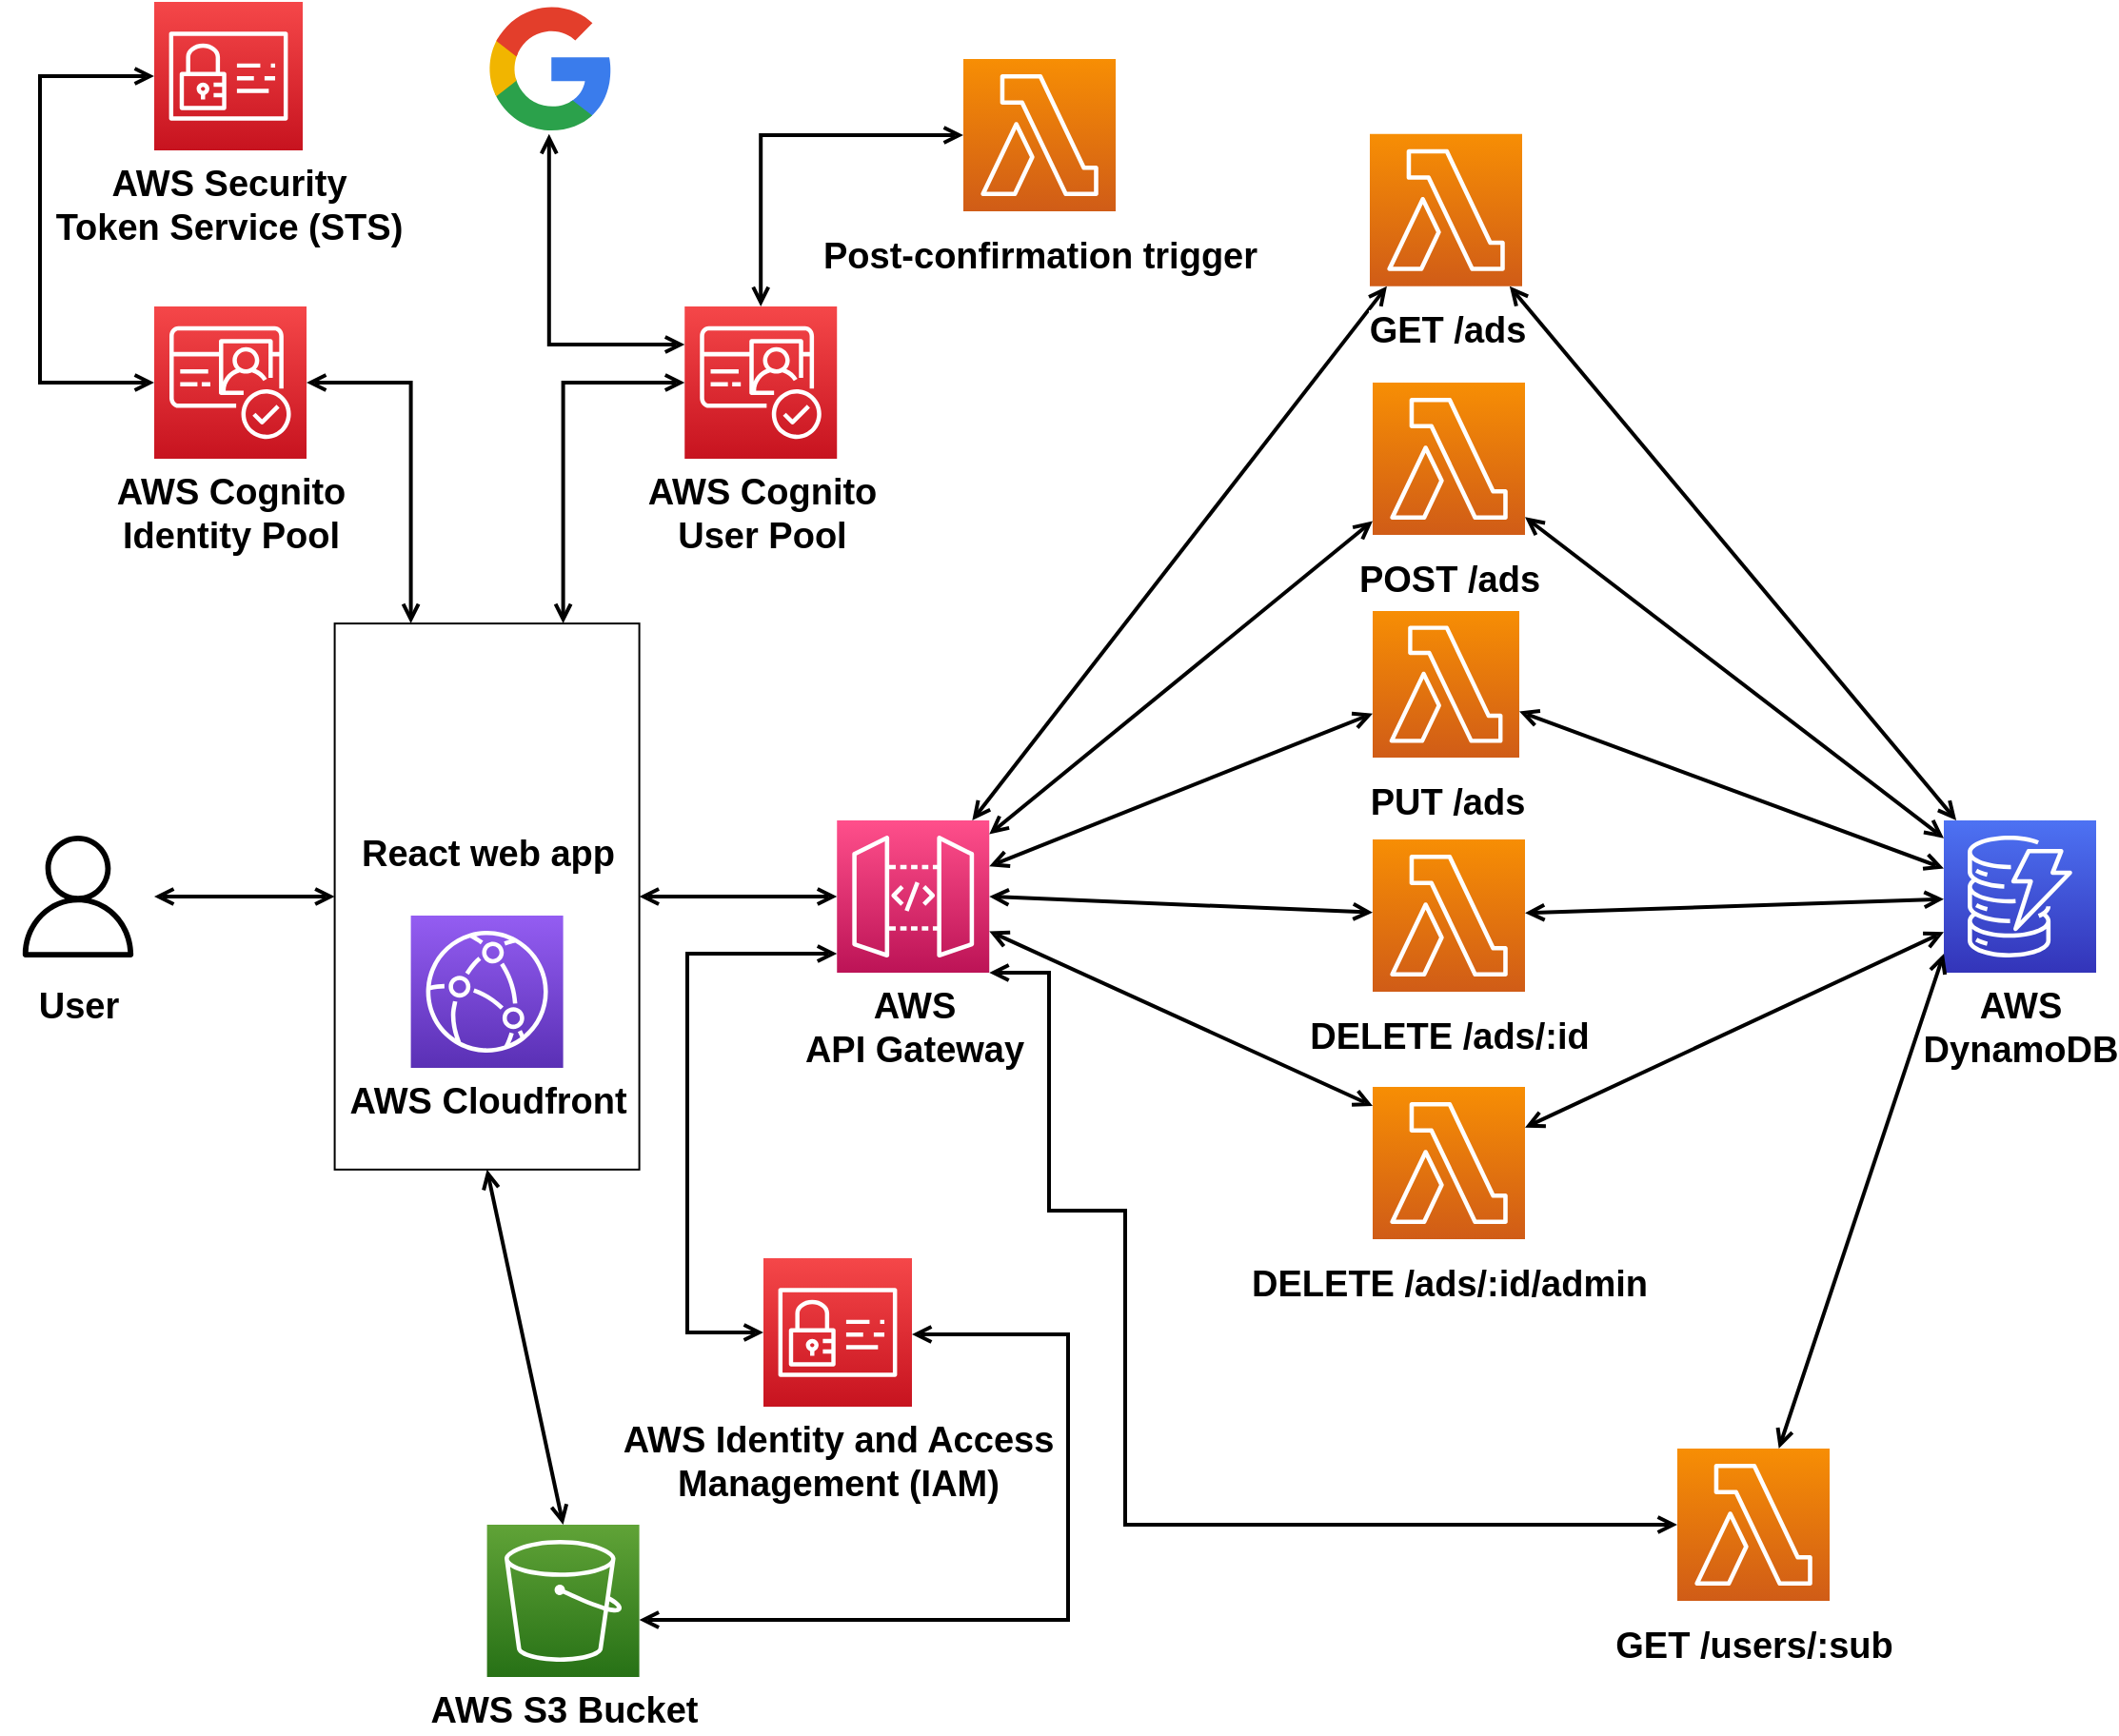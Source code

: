 <mxfile version="20.3.0" type="device" pages="4"><diagram id="Ht1M8jgEwFfnCIfOTk4-" name="architecture"><mxGraphModel dx="1778" dy="921" grid="1" gridSize="10" guides="1" tooltips="1" connect="1" arrows="1" fold="1" page="1" pageScale="1" pageWidth="1169" pageHeight="827" math="0" shadow="0"><root><mxCell id="0"/><mxCell id="1" parent="0"/><mxCell id="RZ7DTctl27TFDQB9UQGK-19" value="" style="rounded=0;whiteSpace=wrap;html=1;fontStyle=1;fontFamily=Helvetica;fontSize=19;fontColor=#000000;" parent="1" vertex="1"><mxGeometry x="214.8" y="366.56" width="160" height="286.87" as="geometry"/></mxCell><mxCell id="UEzPUAAOIrF-is8g5C7q-96" style="edgeStyle=orthogonalEdgeStyle;rounded=0;orthogonalLoop=1;jettySize=auto;html=1;endArrow=open;endFill=0;strokeWidth=2;startArrow=open;startFill=0;" parent="1" edge="1"><mxGeometry relative="1" as="geometry"><Array as="points"><mxPoint x="858" y="1000"/><mxPoint x="748" y="1000"/></Array><mxPoint x="748" y="1030" as="targetPoint"/></mxGeometry></mxCell><mxCell id="UEzPUAAOIrF-is8g5C7q-97" style="edgeStyle=orthogonalEdgeStyle;rounded=0;orthogonalLoop=1;jettySize=auto;html=1;endArrow=open;endFill=0;strokeWidth=2;startArrow=open;startFill=0;" parent="1" edge="1"><mxGeometry relative="1" as="geometry"><Array as="points"><mxPoint x="904" y="1000"/><mxPoint x="1079" y="1000"/></Array><mxPoint x="969.091" y="1030" as="targetPoint"/></mxGeometry></mxCell><mxCell id="RZ7DTctl27TFDQB9UQGK-3" value="AWS S3 Bucket" style="sketch=0;points=[[0,0,0],[0.25,0,0],[0.5,0,0],[0.75,0,0],[1,0,0],[0,1,0],[0.25,1,0],[0.5,1,0],[0.75,1,0],[1,1,0],[0,0.25,0],[0,0.5,0],[0,0.75,0],[1,0.25,0],[1,0.5,0],[1,0.75,0]];outlineConnect=0;fontColor=#000000;gradientColor=#60A337;gradientDirection=north;fillColor=#277116;strokeColor=#ffffff;dashed=0;verticalLabelPosition=bottom;verticalAlign=top;align=center;html=1;fontSize=19;fontStyle=1;aspect=fixed;shape=mxgraph.aws4.resourceIcon;resIcon=mxgraph.aws4.s3;fontFamily=Helvetica;" parent="1" vertex="1"><mxGeometry x="294.8" y="840" width="80" height="80" as="geometry"/></mxCell><mxCell id="RZ7DTctl27TFDQB9UQGK-4" value="React web app" style="shape=image;html=1;verticalAlign=top;verticalLabelPosition=bottom;labelBackgroundColor=#ffffff;imageAspect=0;aspect=fixed;image=https://cdn2.iconfinder.com/data/icons/boxicons-logos/24/bxl-react-128.png;fontSize=19;fontStyle=1;fontFamily=Helvetica;fontColor=#000000;" parent="1" vertex="1"><mxGeometry x="259.3" y="399" width="71" height="71" as="geometry"/></mxCell><mxCell id="RZ7DTctl27TFDQB9UQGK-6" value="AWS&amp;nbsp;Cloudfront" style="sketch=0;points=[[0,0,0],[0.25,0,0],[0.5,0,0],[0.75,0,0],[1,0,0],[0,1,0],[0.25,1,0],[0.5,1,0],[0.75,1,0],[1,1,0],[0,0.25,0],[0,0.5,0],[0,0.75,0],[1,0.25,0],[1,0.5,0],[1,0.75,0]];outlineConnect=0;fontColor=#000000;gradientColor=#945DF2;gradientDirection=north;fillColor=#5A30B5;strokeColor=#ffffff;dashed=0;verticalLabelPosition=bottom;verticalAlign=top;align=center;html=1;fontSize=19;fontStyle=1;aspect=fixed;shape=mxgraph.aws4.resourceIcon;resIcon=mxgraph.aws4.cloudfront;fontFamily=Helvetica;" parent="1" vertex="1"><mxGeometry x="254.8" y="520" width="80" height="80" as="geometry"/></mxCell><mxCell id="RZ7DTctl27TFDQB9UQGK-8" value="AWS Cognito&lt;br style=&quot;font-size: 19px;&quot;&gt;User Pool" style="sketch=0;points=[[0,0,0],[0.25,0,0],[0.5,0,0],[0.75,0,0],[1,0,0],[0,1,0],[0.25,1,0],[0.5,1,0],[0.75,1,0],[1,1,0],[0,0.25,0],[0,0.5,0],[0,0.75,0],[1,0.25,0],[1,0.5,0],[1,0.75,0]];outlineConnect=0;fontColor=#000000;gradientColor=#F54749;gradientDirection=north;fillColor=#C7131F;strokeColor=#ffffff;dashed=0;verticalLabelPosition=bottom;verticalAlign=top;align=center;html=1;fontSize=19;fontStyle=1;aspect=fixed;shape=mxgraph.aws4.resourceIcon;resIcon=mxgraph.aws4.cognito;fontFamily=Helvetica;" parent="1" vertex="1"><mxGeometry x="398.62" y="200" width="80" height="80" as="geometry"/></mxCell><mxCell id="RZ7DTctl27TFDQB9UQGK-9" value="User" style="sketch=0;outlineConnect=0;dashed=0;verticalLabelPosition=bottom;verticalAlign=top;align=center;html=1;fontSize=19;fontStyle=1;aspect=fixed;shape=mxgraph.aws4.resourceIcon;resIcon=mxgraph.aws4.user;fontFamily=Helvetica;fontColor=#000000;" parent="1" vertex="1"><mxGeometry x="40" y="470" width="80" height="80" as="geometry"/></mxCell><mxCell id="RZ7DTctl27TFDQB9UQGK-11" style="rounded=0;orthogonalLoop=1;jettySize=auto;html=1;endArrow=open;endFill=0;strokeWidth=2;entryX=0;entryY=0.5;entryDx=0;entryDy=0;startArrow=open;startFill=0;fontStyle=1;fontFamily=Helvetica;fontSize=19;fontColor=#000000;" parent="1" source="RZ7DTctl27TFDQB9UQGK-9" target="RZ7DTctl27TFDQB9UQGK-19" edge="1"><mxGeometry relative="1" as="geometry"><mxPoint x="130" y="430" as="sourcePoint"/><mxPoint x="180" y="620" as="targetPoint"/></mxGeometry></mxCell><mxCell id="RZ7DTctl27TFDQB9UQGK-20" style="edgeStyle=orthogonalEdgeStyle;rounded=0;orthogonalLoop=1;jettySize=auto;html=1;endArrow=open;endFill=0;strokeWidth=2;exitX=1;exitY=0.5;exitDx=0;exitDy=0;startArrow=open;startFill=0;fontStyle=1;fontFamily=Helvetica;fontSize=19;fontColor=#000000;" parent="1" source="RZ7DTctl27TFDQB9UQGK-19" target="RZ7DTctl27TFDQB9UQGK-28" edge="1"><mxGeometry relative="1" as="geometry"><Array as="points"/><mxPoint x="140" y="370" as="sourcePoint"/><mxPoint x="520" y="360" as="targetPoint"/></mxGeometry></mxCell><mxCell id="RZ7DTctl27TFDQB9UQGK-26" style="rounded=0;orthogonalLoop=1;jettySize=auto;html=1;endArrow=open;endFill=0;strokeWidth=2;startArrow=open;startFill=0;fontStyle=1;fontFamily=Helvetica;fontSize=19;fontColor=#000000;" parent="1" source="RZ7DTctl27TFDQB9UQGK-28" target="RZ7DTctl27TFDQB9UQGK-27" edge="1"><mxGeometry relative="1" as="geometry"><mxPoint x="600" y="360" as="sourcePoint"/><mxPoint x="720" y="240" as="targetPoint"/></mxGeometry></mxCell><mxCell id="RZ7DTctl27TFDQB9UQGK-28" value="&lt;span style=&quot;font-size: 19px;&quot;&gt;AWS &lt;br style=&quot;font-size: 19px;&quot;&gt;API Gateway&lt;/span&gt;" style="sketch=0;points=[[0,0,0],[0.25,0,0],[0.5,0,0],[0.75,0,0],[1,0,0],[0,1,0],[0.25,1,0],[0.5,1,0],[0.75,1,0],[1,1,0],[0,0.25,0],[0,0.5,0],[0,0.75,0],[1,0.25,0],[1,0.5,0],[1,0.75,0]];outlineConnect=0;fontColor=#000000;gradientColor=#FF4F8B;gradientDirection=north;fillColor=#BC1356;strokeColor=#ffffff;dashed=0;verticalLabelPosition=bottom;verticalAlign=top;align=center;html=1;fontSize=19;fontStyle=1;aspect=fixed;shape=mxgraph.aws4.resourceIcon;resIcon=mxgraph.aws4.api_gateway;fontFamily=Helvetica;" parent="1" vertex="1"><mxGeometry x="478.62" y="470" width="80" height="80" as="geometry"/></mxCell><mxCell id="RZ7DTctl27TFDQB9UQGK-30" value="AWS&lt;br style=&quot;font-size: 19px;&quot;&gt;DynamoDB" style="outlineConnect=0;fontColor=#000000;gradientColor=#4D72F3;gradientDirection=north;fillColor=#3334B9;strokeColor=#ffffff;dashed=0;verticalLabelPosition=bottom;verticalAlign=top;align=center;html=1;fontSize=19;fontStyle=1;aspect=fixed;shape=mxgraph.aws4.resourceIcon;resIcon=mxgraph.aws4.dynamodb;labelBackgroundColor=#ffffff;fontFamily=Helvetica;" parent="1" vertex="1"><mxGeometry x="1060" y="469.99" width="80" height="80" as="geometry"/></mxCell><mxCell id="RZ7DTctl27TFDQB9UQGK-31" style="rounded=0;orthogonalLoop=1;jettySize=auto;html=1;endArrow=open;endFill=0;strokeWidth=2;startArrow=open;startFill=0;fontStyle=1;fontFamily=Helvetica;fontSize=19;fontColor=#000000;" parent="1" source="RZ7DTctl27TFDQB9UQGK-27" target="RZ7DTctl27TFDQB9UQGK-30" edge="1"><mxGeometry relative="1" as="geometry"><mxPoint x="608" y="334.693" as="sourcePoint"/><mxPoint x="1040" y="320" as="targetPoint"/></mxGeometry></mxCell><mxCell id="RZ7DTctl27TFDQB9UQGK-32" style="rounded=0;orthogonalLoop=1;jettySize=auto;html=1;endArrow=open;endFill=0;strokeWidth=2;startArrow=open;startFill=0;fontStyle=1;fontFamily=Helvetica;fontSize=19;fontColor=#000000;exitX=1;exitY=0.5;exitDx=0;exitDy=0;exitPerimeter=0;" parent="1" source="RZ7DTctl27TFDQB9UQGK-28" target="RZ7DTctl27TFDQB9UQGK-33" edge="1"><mxGeometry relative="1" as="geometry"><mxPoint x="620" y="500" as="sourcePoint"/><mxPoint x="700" y="650" as="targetPoint"/></mxGeometry></mxCell><mxCell id="RZ7DTctl27TFDQB9UQGK-34" style="rounded=0;orthogonalLoop=1;jettySize=auto;html=1;endArrow=open;endFill=0;strokeWidth=2;startArrow=open;startFill=0;fontStyle=1;fontFamily=Helvetica;fontSize=19;fontColor=#000000;" parent="1" source="RZ7DTctl27TFDQB9UQGK-33" target="RZ7DTctl27TFDQB9UQGK-30" edge="1"><mxGeometry relative="1" as="geometry"><mxPoint x="880" y="640" as="sourcePoint"/><mxPoint x="1052" y="542.226" as="targetPoint"/></mxGeometry></mxCell><mxCell id="RZ7DTctl27TFDQB9UQGK-35" style="rounded=0;orthogonalLoop=1;jettySize=auto;html=1;endArrow=open;endFill=0;strokeWidth=2;edgeStyle=orthogonalEdgeStyle;startArrow=open;startFill=0;fontStyle=1;fontFamily=Helvetica;fontSize=19;fontColor=#000000;" parent="1" source="RZ7DTctl27TFDQB9UQGK-8" target="RZ7DTctl27TFDQB9UQGK-36" edge="1"><mxGeometry relative="1" as="geometry"><mxPoint x="540" y="180" as="sourcePoint"/><mxPoint x="420" y="70" as="targetPoint"/><Array as="points"><mxPoint x="439" y="110"/></Array></mxGeometry></mxCell><mxCell id="RZ7DTctl27TFDQB9UQGK-36" value="Post-confirmation trigger" style="outlineConnect=0;fontColor=#000000;gradientColor=#F78E04;gradientDirection=north;fillColor=#D05C17;strokeColor=#ffffff;dashed=0;verticalLabelPosition=bottom;verticalAlign=top;align=center;html=1;fontSize=19;fontStyle=1;aspect=fixed;shape=mxgraph.aws4.resourceIcon;resIcon=mxgraph.aws4.lambda;labelBackgroundColor=#ffffff;spacingTop=6;fontFamily=Helvetica;" parent="1" vertex="1"><mxGeometry x="545" y="70" width="80" height="80" as="geometry"/></mxCell><mxCell id="RZ7DTctl27TFDQB9UQGK-41" style="rounded=0;orthogonalLoop=1;jettySize=auto;html=1;endArrow=open;endFill=0;strokeWidth=2;entryX=0;entryY=0.5;entryDx=0;entryDy=0;entryPerimeter=0;startArrow=open;startFill=0;fontStyle=1;exitX=0.75;exitY=0;exitDx=0;exitDy=0;fontFamily=Helvetica;fontSize=19;edgeStyle=orthogonalEdgeStyle;fontColor=#000000;" parent="1" source="RZ7DTctl27TFDQB9UQGK-19" target="RZ7DTctl27TFDQB9UQGK-8" edge="1"><mxGeometry relative="1" as="geometry"><mxPoint x="350" y="360" as="sourcePoint"/><mxPoint x="360" y="200" as="targetPoint"/></mxGeometry></mxCell><mxCell id="RZ7DTctl27TFDQB9UQGK-51" style="rounded=0;orthogonalLoop=1;jettySize=auto;html=1;endArrow=open;endFill=0;strokeWidth=2;exitX=0.5;exitY=1;exitDx=0;exitDy=0;entryX=0.5;entryY=0;entryDx=0;entryDy=0;entryPerimeter=0;startArrow=open;startFill=0;fontStyle=1;fontFamily=Helvetica;fontSize=19;fontColor=#000000;" parent="1" source="RZ7DTctl27TFDQB9UQGK-19" target="RZ7DTctl27TFDQB9UQGK-3" edge="1"><mxGeometry relative="1" as="geometry"><mxPoint x="370" y="370" as="sourcePoint"/><mxPoint x="530" y="570" as="targetPoint"/></mxGeometry></mxCell><mxCell id="RZ7DTctl27TFDQB9UQGK-53" style="rounded=0;orthogonalLoop=1;jettySize=auto;html=1;endArrow=open;endFill=0;strokeWidth=2;startArrow=open;startFill=0;fontStyle=1;fontFamily=Helvetica;fontSize=19;fontColor=#000000;" parent="1" source="RZ7DTctl27TFDQB9UQGK-28" target="RZ7DTctl27TFDQB9UQGK-52" edge="1"><mxGeometry relative="1" as="geometry"><mxPoint x="610" y="335" as="sourcePoint"/><mxPoint x="770" y="195" as="targetPoint"/></mxGeometry></mxCell><mxCell id="RZ7DTctl27TFDQB9UQGK-54" style="rounded=0;orthogonalLoop=1;jettySize=auto;html=1;endArrow=open;endFill=0;strokeWidth=2;startArrow=open;startFill=0;fontStyle=1;fontFamily=Helvetica;fontSize=19;fontColor=#000000;" parent="1" source="RZ7DTctl27TFDQB9UQGK-52" target="RZ7DTctl27TFDQB9UQGK-30" edge="1"><mxGeometry relative="1" as="geometry"><mxPoint x="620" y="345" as="sourcePoint"/><mxPoint x="1030" y="340" as="targetPoint"/></mxGeometry></mxCell><mxCell id="RZ7DTctl27TFDQB9UQGK-60" style="rounded=0;orthogonalLoop=1;jettySize=auto;html=1;endArrow=open;endFill=0;strokeWidth=2;startArrow=open;startFill=0;fontStyle=1;fontFamily=Helvetica;fontSize=19;fontColor=#000000;" parent="1" source="RZ7DTctl27TFDQB9UQGK-28" edge="1"><mxGeometry relative="1" as="geometry"><mxPoint x="600" y="390" as="sourcePoint"/><mxPoint x="760" y="620" as="targetPoint"/></mxGeometry></mxCell><mxCell id="RZ7DTctl27TFDQB9UQGK-62" style="rounded=0;orthogonalLoop=1;jettySize=auto;html=1;endArrow=open;endFill=0;strokeWidth=2;startArrow=open;startFill=0;fontStyle=1;fontFamily=Helvetica;fontSize=19;fontColor=#000000;" parent="1" source="RZ7DTctl27TFDQB9UQGK-61" target="RZ7DTctl27TFDQB9UQGK-30" edge="1"><mxGeometry relative="1" as="geometry"><mxPoint x="840" y="780" as="sourcePoint"/><mxPoint x="1060" y="515" as="targetPoint"/></mxGeometry></mxCell><mxCell id="RZ7DTctl27TFDQB9UQGK-64" style="rounded=0;orthogonalLoop=1;jettySize=auto;html=1;endArrow=open;endFill=0;strokeWidth=2;startArrow=open;startFill=0;fontStyle=1;fontFamily=Helvetica;fontSize=19;fontColor=#000000;" parent="1" source="RZ7DTctl27TFDQB9UQGK-28" target="RZ7DTctl27TFDQB9UQGK-63" edge="1"><mxGeometry relative="1" as="geometry"><mxPoint x="620" y="500" as="sourcePoint"/><mxPoint x="780" y="285" as="targetPoint"/></mxGeometry></mxCell><mxCell id="RZ7DTctl27TFDQB9UQGK-65" style="rounded=0;orthogonalLoop=1;jettySize=auto;html=1;endArrow=open;endFill=0;strokeWidth=2;startArrow=open;startFill=0;fontStyle=1;fontFamily=Helvetica;fontSize=19;fontColor=#000000;" parent="1" source="RZ7DTctl27TFDQB9UQGK-63" target="RZ7DTctl27TFDQB9UQGK-30" edge="1"><mxGeometry relative="1" as="geometry"><mxPoint x="630" y="435" as="sourcePoint"/><mxPoint x="1050" y="425.714" as="targetPoint"/></mxGeometry></mxCell><mxCell id="RZ7DTctl27TFDQB9UQGK-61" value="DELETE /ads/:id/admin" style="outlineConnect=0;fontColor=#000000;gradientColor=#F78E04;gradientDirection=north;fillColor=#D05C17;strokeColor=#ffffff;dashed=0;verticalLabelPosition=bottom;verticalAlign=top;align=center;html=1;fontSize=19;fontStyle=1;aspect=fixed;shape=mxgraph.aws4.resourceIcon;resIcon=mxgraph.aws4.lambda;labelBackgroundColor=#ffffff;spacingTop=6;fontFamily=Helvetica;" parent="1" vertex="1"><mxGeometry x="760" y="610" width="80" height="80" as="geometry"/></mxCell><mxCell id="RZ7DTctl27TFDQB9UQGK-63" value="PUT /ads" style="outlineConnect=0;fontColor=#000000;gradientColor=#F78E04;gradientDirection=north;fillColor=#D05C17;strokeColor=#ffffff;dashed=0;verticalLabelPosition=bottom;verticalAlign=top;align=center;html=1;fontSize=19;fontStyle=1;aspect=fixed;shape=mxgraph.aws4.resourceIcon;resIcon=mxgraph.aws4.lambda;labelBackgroundColor=#ffffff;spacingTop=6;fontFamily=Helvetica;" parent="1" vertex="1"><mxGeometry x="760" y="360" width="77" height="77" as="geometry"/></mxCell><mxCell id="RZ7DTctl27TFDQB9UQGK-33" value="DELETE /ads/:id" style="outlineConnect=0;fontColor=#000000;gradientColor=#F78E04;gradientDirection=north;fillColor=#D05C17;strokeColor=#ffffff;dashed=0;verticalLabelPosition=bottom;verticalAlign=top;align=center;html=1;fontSize=19;fontStyle=1;aspect=fixed;shape=mxgraph.aws4.resourceIcon;resIcon=mxgraph.aws4.lambda;labelBackgroundColor=#ffffff;spacingTop=6;fontFamily=Helvetica;" parent="1" vertex="1"><mxGeometry x="760" y="480" width="80" height="80" as="geometry"/></mxCell><mxCell id="RZ7DTctl27TFDQB9UQGK-27" value="GET /ads" style="outlineConnect=0;fontColor=#000000;gradientColor=#F78E04;gradientDirection=north;fillColor=#D05C17;strokeColor=#ffffff;dashed=0;verticalLabelPosition=bottom;verticalAlign=top;align=center;html=1;fontSize=19;fontStyle=1;aspect=fixed;shape=mxgraph.aws4.resourceIcon;resIcon=mxgraph.aws4.lambda;labelBackgroundColor=#ffffff;spacingTop=6;fontFamily=Helvetica;" parent="1" vertex="1"><mxGeometry x="758.5" y="109.4" width="80" height="80" as="geometry"/></mxCell><mxCell id="RZ7DTctl27TFDQB9UQGK-52" value="POST /ads" style="outlineConnect=0;fontColor=#000000;gradientColor=#F78E04;gradientDirection=north;fillColor=#D05C17;strokeColor=#ffffff;dashed=0;verticalLabelPosition=bottom;verticalAlign=top;align=center;html=1;fontSize=19;fontStyle=1;aspect=fixed;shape=mxgraph.aws4.resourceIcon;resIcon=mxgraph.aws4.lambda;labelBackgroundColor=#ffffff;spacingTop=6;fontFamily=Helvetica;" parent="1" vertex="1"><mxGeometry x="760" y="240" width="80" height="80" as="geometry"/></mxCell><mxCell id="W8Xtks5-qbrCWd2BgIIQ-4" value="AWS Identity and Access&lt;br style=&quot;font-size: 19px;&quot;&gt;Management (IAM)" style="sketch=0;points=[[0,0,0],[0.25,0,0],[0.5,0,0],[0.75,0,0],[1,0,0],[0,1,0],[0.25,1,0],[0.5,1,0],[0.75,1,0],[1,1,0],[0,0.25,0],[0,0.5,0],[0,0.75,0],[1,0.25,0],[1,0.5,0],[1,0.75,0]];outlineConnect=0;fontColor=#000000;gradientColor=#F54749;gradientDirection=north;fillColor=#C7131F;strokeColor=#ffffff;dashed=0;verticalLabelPosition=bottom;verticalAlign=top;align=center;html=1;fontSize=19;fontStyle=1;aspect=fixed;shape=mxgraph.aws4.resourceIcon;resIcon=mxgraph.aws4.identity_and_access_management;fontFamily=Helvetica;" parent="1" vertex="1"><mxGeometry x="440" y="700" width="78" height="78" as="geometry"/></mxCell><mxCell id="W8Xtks5-qbrCWd2BgIIQ-5" style="edgeStyle=orthogonalEdgeStyle;rounded=0;orthogonalLoop=1;jettySize=auto;html=1;endArrow=open;endFill=0;strokeWidth=2;entryX=0;entryY=0.5;entryDx=0;entryDy=0;entryPerimeter=0;startArrow=open;startFill=0;fontStyle=1;fontFamily=Helvetica;fontSize=19;fontColor=#000000;" parent="1" source="RZ7DTctl27TFDQB9UQGK-28" target="W8Xtks5-qbrCWd2BgIIQ-4" edge="1"><mxGeometry relative="1" as="geometry"><Array as="points"><mxPoint x="400" y="540"/><mxPoint x="400" y="739"/></Array><mxPoint x="370" y="450" as="sourcePoint"/><mxPoint x="450" y="610" as="targetPoint"/></mxGeometry></mxCell><mxCell id="W8Xtks5-qbrCWd2BgIIQ-7" style="rounded=0;orthogonalLoop=1;jettySize=auto;html=1;endArrow=open;endFill=0;strokeWidth=2;edgeStyle=orthogonalEdgeStyle;startArrow=open;startFill=0;fontStyle=1;fontFamily=Helvetica;fontSize=19;fontColor=#000000;" parent="1" source="RZ7DTctl27TFDQB9UQGK-3" target="W8Xtks5-qbrCWd2BgIIQ-4" edge="1"><mxGeometry relative="1" as="geometry"><mxPoint x="310" y="570" as="sourcePoint"/><mxPoint x="580" y="599" as="targetPoint"/><Array as="points"><mxPoint x="600" y="890"/><mxPoint x="600" y="740"/></Array></mxGeometry></mxCell><mxCell id="W8Xtks5-qbrCWd2BgIIQ-10" value="AWS Cognito&lt;br style=&quot;font-size: 19px;&quot;&gt;Identity Pool" style="sketch=0;points=[[0,0,0],[0.25,0,0],[0.5,0,0],[0.75,0,0],[1,0,0],[0,1,0],[0.25,1,0],[0.5,1,0],[0.75,1,0],[1,1,0],[0,0.25,0],[0,0.5,0],[0,0.75,0],[1,0.25,0],[1,0.5,0],[1,0.75,0]];outlineConnect=0;fontColor=#000000;gradientColor=#F54749;gradientDirection=north;fillColor=#C7131F;strokeColor=#ffffff;dashed=0;verticalLabelPosition=bottom;verticalAlign=top;align=center;html=1;fontSize=19;fontStyle=1;aspect=fixed;shape=mxgraph.aws4.resourceIcon;resIcon=mxgraph.aws4.cognito;fontFamily=Helvetica;" parent="1" vertex="1"><mxGeometry x="120" y="200" width="80" height="80" as="geometry"/></mxCell><mxCell id="W8Xtks5-qbrCWd2BgIIQ-11" style="rounded=0;orthogonalLoop=1;jettySize=auto;html=1;endArrow=open;endFill=0;strokeWidth=2;entryX=1;entryY=0.5;entryDx=0;entryDy=0;entryPerimeter=0;exitX=0.25;exitY=0;exitDx=0;exitDy=0;edgeStyle=orthogonalEdgeStyle;startArrow=open;startFill=0;fontStyle=1;fontFamily=Helvetica;fontSize=19;fontColor=#000000;" parent="1" source="RZ7DTctl27TFDQB9UQGK-19" target="W8Xtks5-qbrCWd2BgIIQ-10" edge="1"><mxGeometry relative="1" as="geometry"><mxPoint x="320" y="170" as="sourcePoint"/><mxPoint x="420" y="203.5" as="targetPoint"/></mxGeometry></mxCell><mxCell id="W8Xtks5-qbrCWd2BgIIQ-13" value="AWS Security&lt;br style=&quot;font-size: 19px;&quot;&gt;Token Service (STS)" style="sketch=0;points=[[0,0,0],[0.25,0,0],[0.5,0,0],[0.75,0,0],[1,0,0],[0,1,0],[0.25,1,0],[0.5,1,0],[0.75,1,0],[1,1,0],[0,0.25,0],[0,0.5,0],[0,0.75,0],[1,0.25,0],[1,0.5,0],[1,0.75,0]];outlineConnect=0;fontColor=#000000;gradientColor=#F54749;gradientDirection=north;fillColor=#C7131F;strokeColor=#ffffff;dashed=0;verticalLabelPosition=bottom;verticalAlign=top;align=center;html=1;fontSize=19;fontStyle=1;aspect=fixed;shape=mxgraph.aws4.resourceIcon;resIcon=mxgraph.aws4.identity_and_access_management;fontFamily=Helvetica;" parent="1" vertex="1"><mxGeometry x="120" y="40" width="78" height="78" as="geometry"/></mxCell><mxCell id="W8Xtks5-qbrCWd2BgIIQ-14" style="rounded=0;orthogonalLoop=1;jettySize=auto;html=1;endArrow=open;endFill=0;strokeWidth=2;exitX=0;exitY=0.5;exitDx=0;exitDy=0;edgeStyle=orthogonalEdgeStyle;exitPerimeter=0;entryX=0;entryY=0.5;entryDx=0;entryDy=0;entryPerimeter=0;startArrow=open;startFill=0;fontStyle=1;fontFamily=Helvetica;fontSize=19;fontColor=#000000;" parent="1" source="W8Xtks5-qbrCWd2BgIIQ-10" target="W8Xtks5-qbrCWd2BgIIQ-13" edge="1"><mxGeometry relative="1" as="geometry"><mxPoint x="100" y="209.96" as="sourcePoint"/><mxPoint x="30" y="109.96" as="targetPoint"/><Array as="points"><mxPoint x="60" y="240"/><mxPoint x="60" y="79"/></Array></mxGeometry></mxCell><mxCell id="1nIj70lnnMtm0SVCoc5F-2" value="" style="dashed=0;outlineConnect=0;html=1;align=center;labelPosition=center;verticalLabelPosition=bottom;verticalAlign=top;shape=mxgraph.weblogos.google;labelBackgroundColor=#D4E1F5;fontSize=19;fontStyle=1;fontFamily=Helvetica;fontColor=#000000;" parent="1" vertex="1"><mxGeometry x="294.8" y="40" width="65.2" height="69.4" as="geometry"/></mxCell><mxCell id="1nIj70lnnMtm0SVCoc5F-3" style="rounded=0;orthogonalLoop=1;jettySize=auto;html=1;endArrow=open;endFill=0;strokeWidth=2;exitX=0;exitY=0.25;exitDx=0;exitDy=0;exitPerimeter=0;edgeStyle=orthogonalEdgeStyle;startArrow=open;startFill=0;fontStyle=1;fontFamily=Helvetica;fontSize=19;fontColor=#000000;" parent="1" source="RZ7DTctl27TFDQB9UQGK-8" target="1nIj70lnnMtm0SVCoc5F-2" edge="1"><mxGeometry relative="1" as="geometry"><mxPoint x="364.615" y="233.5" as="sourcePoint"/><mxPoint x="330" y="170" as="targetPoint"/></mxGeometry></mxCell><mxCell id="VPGKfAUhLsiMnUU7tGKy-2" style="edgeStyle=orthogonalEdgeStyle;rounded=0;orthogonalLoop=1;jettySize=auto;html=1;exitX=0.5;exitY=1;exitDx=0;exitDy=0;exitPerimeter=0;fontSize=19;fontStyle=1;fontFamily=Helvetica;fontColor=#000000;" parent="1" source="W8Xtks5-qbrCWd2BgIIQ-4" target="W8Xtks5-qbrCWd2BgIIQ-4" edge="1"><mxGeometry relative="1" as="geometry"/></mxCell><mxCell id="p-UGGCr8heQbrAIEqge5-1" style="rounded=0;orthogonalLoop=1;jettySize=auto;html=1;endArrow=open;endFill=0;strokeWidth=2;startArrow=open;startFill=0;fontStyle=1;fontFamily=Helvetica;fontSize=19;fontColor=#000000;exitX=1;exitY=1;exitDx=0;exitDy=0;exitPerimeter=0;edgeStyle=orthogonalEdgeStyle;" edge="1" parent="1" target="p-UGGCr8heQbrAIEqge5-3" source="RZ7DTctl27TFDQB9UQGK-28"><mxGeometry relative="1" as="geometry"><mxPoint x="568.62" y="679.997" as="sourcePoint"/><mxPoint x="760" y="925.83" as="targetPoint"/><Array as="points"><mxPoint x="590" y="550"/><mxPoint x="590" y="675"/><mxPoint x="630" y="675"/><mxPoint x="630" y="840"/></Array></mxGeometry></mxCell><mxCell id="p-UGGCr8heQbrAIEqge5-2" style="rounded=0;orthogonalLoop=1;jettySize=auto;html=1;endArrow=open;endFill=0;strokeWidth=2;startArrow=open;startFill=0;fontStyle=1;fontFamily=Helvetica;fontSize=19;fontColor=#000000;" edge="1" parent="1" source="p-UGGCr8heQbrAIEqge5-3"><mxGeometry relative="1" as="geometry"><mxPoint x="850" y="925.83" as="sourcePoint"/><mxPoint x="1060" y="540" as="targetPoint"/></mxGeometry></mxCell><mxCell id="p-UGGCr8heQbrAIEqge5-3" value="GET /users/:sub" style="outlineConnect=0;fontColor=#000000;gradientColor=#F78E04;gradientDirection=north;fillColor=#D05C17;strokeColor=#ffffff;dashed=0;verticalLabelPosition=bottom;verticalAlign=top;align=center;html=1;fontSize=19;fontStyle=1;aspect=fixed;shape=mxgraph.aws4.resourceIcon;resIcon=mxgraph.aws4.lambda;labelBackgroundColor=#ffffff;spacingTop=6;fontFamily=Helvetica;" vertex="1" parent="1"><mxGeometry x="920" y="800" width="80" height="80" as="geometry"/></mxCell></root></mxGraphModel></diagram><diagram id="fimh3ZH9x8F4U-HEXX5a" name="auth-flow"><mxGraphModel dx="2370" dy="1323" grid="1" gridSize="10" guides="1" tooltips="1" connect="1" arrows="1" fold="1" page="1" pageScale="1" pageWidth="827" pageHeight="1169" math="0" shadow="0"><root><mxCell id="0"/><mxCell id="1" parent="0"/><mxCell id="5IFF8qo7LGYZ1H4_HRHj-2" value="AWS S3 Bucket" style="sketch=0;points=[[0,0,0],[0.25,0,0],[0.5,0,0],[0.75,0,0],[1,0,0],[0,1,0],[0.25,1,0],[0.5,1,0],[0.75,1,0],[1,1,0],[0,0.25,0],[0,0.5,0],[0,0.75,0],[1,0.25,0],[1,0.5,0],[1,0.75,0]];outlineConnect=0;fontColor=#232F3E;gradientColor=#60A337;gradientDirection=north;fillColor=#277116;strokeColor=#ffffff;dashed=0;verticalLabelPosition=bottom;verticalAlign=top;align=center;html=1;fontSize=21;fontStyle=0;aspect=fixed;shape=mxgraph.aws4.resourceIcon;resIcon=mxgraph.aws4.s3;" parent="1" vertex="1"><mxGeometry x="384" y="930.33" width="100" height="100" as="geometry"/></mxCell><mxCell id="5IFF8qo7LGYZ1H4_HRHj-5" value="AWS Cognito&lt;br style=&quot;font-size: 21px;&quot;&gt;User Pool" style="sketch=0;points=[[0,0,0],[0.25,0,0],[0.5,0,0],[0.75,0,0],[1,0,0],[0,1,0],[0.25,1,0],[0.5,1,0],[0.75,1,0],[1,1,0],[0,0.25,0],[0,0.5,0],[0,0.75,0],[1,0.25,0],[1,0.5,0],[1,0.75,0]];outlineConnect=0;fontColor=#232F3E;gradientColor=#F54749;gradientDirection=north;fillColor=#C7131F;strokeColor=#ffffff;dashed=0;verticalLabelPosition=bottom;verticalAlign=top;align=center;html=1;fontSize=21;fontStyle=0;aspect=fixed;shape=mxgraph.aws4.resourceIcon;resIcon=mxgraph.aws4.cognito;" parent="1" vertex="1"><mxGeometry x="520" y="160" width="100" height="100" as="geometry"/></mxCell><mxCell id="5IFF8qo7LGYZ1H4_HRHj-8" style="rounded=0;orthogonalLoop=1;jettySize=auto;html=1;endArrow=open;endFill=0;strokeWidth=2;exitX=1;exitY=0.25;exitDx=0;exitDy=0;exitPerimeter=0;edgeStyle=orthogonalEdgeStyle;" parent="1" edge="1" target="5IFF8qo7LGYZ1H4_HRHj-50"><mxGeometry relative="1" as="geometry"><mxPoint x="720.0" y="415" as="sourcePoint"/><mxPoint x="1180" y="415" as="targetPoint"/><Array as="points"><mxPoint x="990" y="415"/><mxPoint x="990" y="790"/></Array></mxGeometry></mxCell><mxCell id="bWZOEJKftP7fqfhOBfr--1" value="&lt;span style=&quot;font-size: 21px;&quot;&gt;&amp;nbsp;4) Добављање креденцијала&amp;nbsp;&lt;br style=&quot;font-size: 21px;&quot;&gt;&amp;nbsp;након валидације токена&lt;/span&gt;" style="edgeLabel;html=1;align=center;verticalAlign=middle;resizable=0;points=[];fontSize=21;labelBackgroundColor=#D4E1F5;" vertex="1" connectable="0" parent="5IFF8qo7LGYZ1H4_HRHj-8"><mxGeometry x="-0.324" y="-6" relative="1" as="geometry"><mxPoint x="-7" y="69" as="offset"/></mxGeometry></mxCell><mxCell id="5IFF8qo7LGYZ1H4_HRHj-14" style="rounded=0;orthogonalLoop=1;jettySize=auto;html=1;endArrow=open;endFill=0;strokeWidth=2;edgeStyle=orthogonalEdgeStyle;entryX=0;entryY=0.5;entryDx=0;entryDy=0;entryPerimeter=0;" parent="1" source="5IFF8qo7LGYZ1H4_HRHj-31" target="5IFF8qo7LGYZ1H4_HRHj-5" edge="1"><mxGeometry relative="1" as="geometry"><mxPoint x="110" y="370" as="sourcePoint"/><mxPoint x="340" y="240" as="targetPoint"/><Array as="points"><mxPoint x="90" y="210"/></Array></mxGeometry></mxCell><mxCell id="5IFF8qo7LGYZ1H4_HRHj-33" value="1) Пријава&lt;br style=&quot;font-size: 21px;&quot;&gt;&amp;nbsp;(email, password)&amp;nbsp;" style="edgeLabel;html=1;align=center;verticalAlign=middle;resizable=0;points=[];fontSize=21;labelBackgroundColor=#D4E1F5;" parent="5IFF8qo7LGYZ1H4_HRHj-14" vertex="1" connectable="0"><mxGeometry x="-0.157" y="1" relative="1" as="geometry"><mxPoint x="122" y="1" as="offset"/></mxGeometry></mxCell><mxCell id="5IFF8qo7LGYZ1H4_HRHj-15" style="rounded=0;orthogonalLoop=1;jettySize=auto;html=1;endArrow=open;endFill=0;strokeWidth=2;entryX=0;entryY=0;entryDx=0;entryDy=0;entryPerimeter=0;" parent="1" target="5IFF8qo7LGYZ1H4_HRHj-2" edge="1"><mxGeometry relative="1" as="geometry"><mxPoint x="140" y="510" as="sourcePoint"/><mxPoint x="900" y="556.5" as="targetPoint"/></mxGeometry></mxCell><mxCell id="5IFF8qo7LGYZ1H4_HRHj-43" value="7) Захтевање ресурса&amp;nbsp;&lt;br style=&quot;font-size: 21px;&quot;&gt;(SigV4 signed request)&amp;nbsp;" style="edgeLabel;html=1;align=center;verticalAlign=middle;resizable=0;points=[];fontSize=21;labelBackgroundColor=#D4E1F5;" parent="5IFF8qo7LGYZ1H4_HRHj-15" vertex="1" connectable="0"><mxGeometry x="0.152" y="-2" relative="1" as="geometry"><mxPoint x="1" as="offset"/></mxGeometry></mxCell><mxCell id="5IFF8qo7LGYZ1H4_HRHj-27" value="AWS Cognito&lt;br style=&quot;font-size: 21px;&quot;&gt;Identity Pool" style="sketch=0;points=[[0,0,0],[0.25,0,0],[0.5,0,0],[0.75,0,0],[1,0,0],[0,1,0],[0.25,1,0],[0.5,1,0],[0.75,1,0],[1,1,0],[0,0.25,0],[0,0.5,0],[0,0.75,0],[1,0.25,0],[1,0.5,0],[1,0.75,0]];outlineConnect=0;fontColor=#232F3E;gradientColor=#F54749;gradientDirection=north;fillColor=#C7131F;strokeColor=#ffffff;dashed=0;verticalLabelPosition=bottom;verticalAlign=top;align=center;html=1;fontSize=21;fontStyle=0;aspect=fixed;shape=mxgraph.aws4.resourceIcon;resIcon=mxgraph.aws4.cognito;" parent="1" vertex="1"><mxGeometry x="660" y="385" width="100" height="100" as="geometry"/></mxCell><mxCell id="5IFF8qo7LGYZ1H4_HRHj-31" value="Клијентска&lt;br style=&quot;font-size: 21px;&quot;&gt;апликација" style="sketch=0;outlineConnect=0;fontColor=#232F3E;gradientColor=none;strokeColor=#232F3E;fillColor=#ffffff;dashed=0;verticalLabelPosition=bottom;verticalAlign=top;align=center;html=1;fontSize=21;fontStyle=0;aspect=fixed;shape=mxgraph.aws4.resourceIcon;resIcon=mxgraph.aws4.client;" parent="1" vertex="1"><mxGeometry x="40" y="395" width="90" height="90" as="geometry"/></mxCell><mxCell id="5IFF8qo7LGYZ1H4_HRHj-34" style="rounded=0;orthogonalLoop=1;jettySize=auto;html=1;endArrow=open;endFill=0;strokeWidth=2;" parent="1" source="5IFF8qo7LGYZ1H4_HRHj-5" target="5IFF8qo7LGYZ1H4_HRHj-31" edge="1"><mxGeometry relative="1" as="geometry"><mxPoint x="350" y="250" as="sourcePoint"/><mxPoint x="120" y="380" as="targetPoint"/></mxGeometry></mxCell><mxCell id="5IFF8qo7LGYZ1H4_HRHj-35" value="2) Токени&lt;br style=&quot;font-size: 21px;&quot;&gt;&amp;nbsp;(id, access, refresh token)&amp;nbsp;" style="edgeLabel;html=1;align=center;verticalAlign=middle;resizable=0;points=[];fontSize=21;labelBackgroundColor=#D4E1F5;" parent="5IFF8qo7LGYZ1H4_HRHj-34" vertex="1" connectable="0"><mxGeometry x="-0.157" y="1" relative="1" as="geometry"><mxPoint as="offset"/></mxGeometry></mxCell><mxCell id="5IFF8qo7LGYZ1H4_HRHj-39" style="rounded=0;orthogonalLoop=1;jettySize=auto;html=1;endArrow=open;endFill=0;strokeWidth=2;exitX=0;exitY=0.75;exitDx=0;exitDy=0;exitPerimeter=0;" parent="1" edge="1" source="5IFF8qo7LGYZ1H4_HRHj-27"><mxGeometry relative="1" as="geometry"><mxPoint x="620" y="460" as="sourcePoint"/><mxPoint x="140" y="460" as="targetPoint"/></mxGeometry></mxCell><mxCell id="5IFF8qo7LGYZ1H4_HRHj-40" value="6) AWS креденцијали&lt;br style=&quot;font-size: 21px;&quot;&gt;&amp;nbsp; (accessKeyId, secretAccessKey, sessionToken)&amp;nbsp;" style="edgeLabel;html=1;align=center;verticalAlign=middle;resizable=0;points=[];fontSize=21;labelBackgroundColor=#D4E1F5;" parent="5IFF8qo7LGYZ1H4_HRHj-39" vertex="1" connectable="0"><mxGeometry x="-0.157" y="1" relative="1" as="geometry"><mxPoint x="-30" y="6" as="offset"/></mxGeometry></mxCell><mxCell id="5IFF8qo7LGYZ1H4_HRHj-41" style="rounded=0;orthogonalLoop=1;jettySize=auto;html=1;endArrow=open;endFill=0;strokeWidth=2;" parent="1" edge="1"><mxGeometry relative="1" as="geometry"><mxPoint x="140" y="420" as="sourcePoint"/><mxPoint x="661" y="420" as="targetPoint"/></mxGeometry></mxCell><mxCell id="5IFF8qo7LGYZ1H4_HRHj-42" value="&amp;nbsp;3) Захтевање креденцијала&amp;nbsp;&lt;br style=&quot;font-size: 21px;&quot;&gt;(id token)" style="edgeLabel;html=1;align=center;verticalAlign=middle;resizable=0;points=[];fontSize=21;labelBackgroundColor=#D4E1F5;" parent="5IFF8qo7LGYZ1H4_HRHj-41" vertex="1" connectable="0"><mxGeometry x="-0.157" y="1" relative="1" as="geometry"><mxPoint x="53" y="-9" as="offset"/></mxGeometry></mxCell><mxCell id="5IFF8qo7LGYZ1H4_HRHj-46" style="rounded=0;orthogonalLoop=1;jettySize=auto;html=1;endArrow=open;endFill=0;strokeWidth=2;exitX=1;exitY=0.25;exitDx=0;exitDy=0;exitPerimeter=0;entryX=0;entryY=0.253;entryDx=0;entryDy=0;entryPerimeter=0;" parent="1" source="5IFF8qo7LGYZ1H4_HRHj-2" edge="1" target="5IFF8qo7LGYZ1H4_HRHj-51"><mxGeometry relative="1" as="geometry"><mxPoint x="690" y="950.33" as="sourcePoint"/><mxPoint x="780" y="955.33" as="targetPoint"/></mxGeometry></mxCell><mxCell id="5IFF8qo7LGYZ1H4_HRHj-47" value="&amp;nbsp; 8) Провера права приступа&amp;nbsp;" style="edgeLabel;html=1;align=center;verticalAlign=middle;resizable=0;points=[];fontSize=21;labelBackgroundColor=#D4E1F5;" parent="5IFF8qo7LGYZ1H4_HRHj-46" vertex="1" connectable="0"><mxGeometry x="0.152" y="-2" relative="1" as="geometry"><mxPoint x="-24" as="offset"/></mxGeometry></mxCell><mxCell id="5IFF8qo7LGYZ1H4_HRHj-48" style="rounded=0;orthogonalLoop=1;jettySize=auto;html=1;endArrow=open;endFill=0;strokeWidth=2;" parent="1" edge="1"><mxGeometry relative="1" as="geometry"><mxPoint x="840" y="1010" as="sourcePoint"/><mxPoint x="480" y="1010" as="targetPoint"/></mxGeometry></mxCell><mxCell id="5IFF8qo7LGYZ1H4_HRHj-49" value="&amp;nbsp; 9) Резултати провере&amp;nbsp;&lt;br style=&quot;font-size: 21px;&quot;&gt;права приступа" style="edgeLabel;html=1;align=center;verticalAlign=middle;resizable=0;points=[];fontSize=21;labelBackgroundColor=#D4E1F5;" parent="5IFF8qo7LGYZ1H4_HRHj-48" vertex="1" connectable="0"><mxGeometry x="0.152" y="-2" relative="1" as="geometry"><mxPoint x="20" as="offset"/></mxGeometry></mxCell><mxCell id="5IFF8qo7LGYZ1H4_HRHj-50" value="&lt;font style=&quot;font-size: 21px;&quot;&gt;AWS Security&lt;br style=&quot;font-size: 21px;&quot;&gt;Token Service&lt;/font&gt;" style="sketch=0;outlineConnect=0;fontColor=#232F3E;gradientColor=none;fillColor=#BF0816;strokeColor=none;dashed=0;verticalLabelPosition=bottom;verticalAlign=top;align=center;html=1;fontSize=21;fontStyle=0;aspect=fixed;pointerEvents=1;shape=mxgraph.aws4.sts_alternate;labelBackgroundColor=none;" parent="1" vertex="1"><mxGeometry x="840" y="730" width="95.38" height="120" as="geometry"/></mxCell><mxCell id="5IFF8qo7LGYZ1H4_HRHj-51" value="AWS Identity and Access&lt;br style=&quot;font-size: 21px;&quot;&gt;Management" style="sketch=0;outlineConnect=0;fontColor=#232F3E;gradientColor=none;fillColor=#BF0816;strokeColor=none;dashed=0;verticalLabelPosition=bottom;verticalAlign=top;align=center;html=1;fontSize=21;fontStyle=0;aspect=fixed;pointerEvents=1;shape=mxgraph.aws4.permissions;labelBackgroundColor=none;" parent="1" vertex="1"><mxGeometry x="840" y="929.68" width="80" height="100.65" as="geometry"/></mxCell><mxCell id="5IFF8qo7LGYZ1H4_HRHj-61" style="rounded=0;orthogonalLoop=1;jettySize=auto;html=1;endArrow=open;endFill=0;strokeWidth=2;exitX=0;exitY=0.5;exitDx=0;exitDy=0;exitPerimeter=0;edgeStyle=orthogonalEdgeStyle;" parent="1" source="5IFF8qo7LGYZ1H4_HRHj-2" edge="1"><mxGeometry relative="1" as="geometry"><mxPoint x="790" y="715.0" as="sourcePoint"/><mxPoint x="80" y="550" as="targetPoint"/><Array as="points"><mxPoint x="80" y="980"/></Array></mxGeometry></mxCell><mxCell id="5IFF8qo7LGYZ1H4_HRHj-62" value="&amp;nbsp; 10) Одговор ресурса&amp;nbsp;" style="edgeLabel;html=1;align=center;verticalAlign=middle;resizable=0;points=[];fontSize=21;labelBackgroundColor=#D4E1F5;" parent="5IFF8qo7LGYZ1H4_HRHj-61" vertex="1" connectable="0"><mxGeometry x="0.152" y="-2" relative="1" as="geometry"><mxPoint x="68" y="59" as="offset"/></mxGeometry></mxCell><mxCell id="bWZOEJKftP7fqfhOBfr--4" style="rounded=0;orthogonalLoop=1;jettySize=auto;html=1;endArrow=open;endFill=0;strokeWidth=2;edgeStyle=orthogonalEdgeStyle;entryX=1;entryY=0.75;entryDx=0;entryDy=0;entryPerimeter=0;" edge="1" parent="1" source="5IFF8qo7LGYZ1H4_HRHj-50" target="5IFF8qo7LGYZ1H4_HRHj-27"><mxGeometry relative="1" as="geometry"><mxPoint x="1180" y="460" as="sourcePoint"/><mxPoint x="720" y="460" as="targetPoint"/><Array as="points"><mxPoint x="780" y="790"/><mxPoint x="780" y="460"/></Array></mxGeometry></mxCell><mxCell id="bWZOEJKftP7fqfhOBfr--5" value="5) AWS креденцијали&lt;br style=&quot;font-size: 21px;&quot;&gt;&amp;nbsp; (accessKeyId, secretAccessKey, sessionToken)&amp;nbsp;" style="edgeLabel;html=1;align=center;verticalAlign=middle;resizable=0;points=[];fontSize=21;labelBackgroundColor=#D4E1F5;" vertex="1" connectable="0" parent="bWZOEJKftP7fqfhOBfr--4"><mxGeometry x="-0.157" y="1" relative="1" as="geometry"><mxPoint x="-79" y="-28" as="offset"/></mxGeometry></mxCell></root></mxGraphModel></diagram><diagram id="gVa6wlHKutvfxR7jPn25" name="use-case"><mxGraphModel dx="1422" dy="737" grid="1" gridSize="10" guides="1" tooltips="1" connect="1" arrows="1" fold="1" page="1" pageScale="1" pageWidth="827" pageHeight="1169" math="0" shadow="0"><root><mxCell id="0"/><mxCell id="1" parent="0"/><mxCell id="0ecISON7CN9xMHf0yErO-1" value="Неаутентификовани&lt;br style=&quot;font-size: 13px;&quot;&gt;корисник" style="shape=umlActor;verticalLabelPosition=bottom;verticalAlign=top;html=1;outlineConnect=0;strokeColor=#6c8ebf;fillColor=#dae8fc;gradientColor=#7ea6e0;fontStyle=1;fontSize=13;" parent="1" vertex="1"><mxGeometry x="110" y="120" width="30" height="60" as="geometry"/></mxCell><mxCell id="0ecISON7CN9xMHf0yErO-2" value="Преглед свих огласа" style="ellipse;whiteSpace=wrap;html=1;strokeColor=#6c8ebf;fillColor=#dae8fc;fontStyle=1;fontSize=13;" parent="1" vertex="1"><mxGeometry x="180" y="20" width="160" height="80" as="geometry"/></mxCell><mxCell id="0ecISON7CN9xMHf0yErO-3" value="" style="endArrow=none;html=1;rounded=0;endFill=0;fontStyle=1;fontSize=13;" parent="1" target="0ecISON7CN9xMHf0yErO-2" edge="1"><mxGeometry width="50" height="50" relative="1" as="geometry"><mxPoint x="160" y="150" as="sourcePoint"/><mxPoint x="230" y="150" as="targetPoint"/></mxGeometry></mxCell><mxCell id="0ecISON7CN9xMHf0yErO-4" value="Преглед профила&lt;br style=&quot;font-size: 13px;&quot;&gt;оглашавача" style="ellipse;whiteSpace=wrap;html=1;strokeColor=#6c8ebf;fillColor=#dae8fc;fontStyle=1;fontSize=13;" parent="1" vertex="1"><mxGeometry x="370" y="20" width="160" height="80" as="geometry"/></mxCell><mxCell id="0ecISON7CN9xMHf0yErO-5" value="" style="endArrow=none;html=1;rounded=0;endFill=0;fontStyle=1;fontSize=13;" parent="1" target="0ecISON7CN9xMHf0yErO-4" edge="1"><mxGeometry width="50" height="50" relative="1" as="geometry"><mxPoint x="160" y="150" as="sourcePoint"/><mxPoint x="270" y="270" as="targetPoint"/></mxGeometry></mxCell><mxCell id="0ecISON7CN9xMHf0yErO-10" value="" style="shape=flexArrow;endArrow=classic;html=1;rounded=0;fillColor=#dae8fc;strokeColor=#6c8ebf;fontStyle=1;fontSize=13;" parent="1" edge="1"><mxGeometry width="50" height="50" relative="1" as="geometry"><mxPoint x="124.5" y="220" as="sourcePoint"/><mxPoint x="124.5" y="290" as="targetPoint"/></mxGeometry></mxCell><mxCell id="0ecISON7CN9xMHf0yErO-13" value="Оглашавач" style="shape=umlActor;verticalLabelPosition=bottom;verticalAlign=top;html=1;outlineConnect=0;strokeColor=#6c8ebf;fillColor=#dae8fc;gradientColor=#7ea6e0;fontStyle=1;fontSize=13;" parent="1" vertex="1"><mxGeometry x="110" y="300" width="30" height="60" as="geometry"/></mxCell><mxCell id="0ecISON7CN9xMHf0yErO-20" value="" style="shape=flexArrow;endArrow=classic;html=1;rounded=0;fillColor=#dae8fc;strokeColor=#6c8ebf;fontStyle=1;fontSize=13;" parent="1" edge="1"><mxGeometry width="50" height="50" relative="1" as="geometry"><mxPoint x="124.5" y="400" as="sourcePoint"/><mxPoint x="124.5" y="470" as="targetPoint"/></mxGeometry></mxCell><mxCell id="0ecISON7CN9xMHf0yErO-21" value="Администратор" style="shape=umlActor;verticalLabelPosition=bottom;verticalAlign=top;html=1;outlineConnect=0;strokeColor=#6c8ebf;fillColor=#dae8fc;gradientColor=#7ea6e0;fontStyle=1;fontSize=13;" parent="1" vertex="1"><mxGeometry x="110" y="480" width="30" height="60" as="geometry"/></mxCell><mxCell id="0ecISON7CN9xMHf0yErO-25" value="Креирање, измена и брисање огласа које поседује" style="ellipse;whiteSpace=wrap;html=1;strokeColor=#6c8ebf;fillColor=#dae8fc;fontStyle=1;fontSize=13;" parent="1" vertex="1"><mxGeometry x="350" y="190" width="160" height="80" as="geometry"/></mxCell><mxCell id="0ecISON7CN9xMHf0yErO-26" value="" style="endArrow=none;html=1;rounded=0;endFill=0;fontStyle=1;fontSize=13;" parent="1" target="0ecISON7CN9xMHf0yErO-25" edge="1"><mxGeometry width="50" height="50" relative="1" as="geometry"><mxPoint x="160" y="320" as="sourcePoint"/><mxPoint x="230" y="320" as="targetPoint"/></mxGeometry></mxCell><mxCell id="0ecISON7CN9xMHf0yErO-27" value="Промена лозинке" style="ellipse;whiteSpace=wrap;html=1;strokeColor=#6c8ebf;fillColor=#dae8fc;fontStyle=1;fontSize=13;" parent="1" vertex="1"><mxGeometry x="510" y="320" width="130" height="60" as="geometry"/></mxCell><mxCell id="0ecISON7CN9xMHf0yErO-28" value="" style="endArrow=none;html=1;rounded=0;endFill=0;fontStyle=1;fontSize=13;" parent="1" target="0ecISON7CN9xMHf0yErO-27" edge="1"><mxGeometry width="50" height="50" relative="1" as="geometry"><mxPoint x="160" y="320" as="sourcePoint"/><mxPoint x="270" y="440" as="targetPoint"/></mxGeometry></mxCell><mxCell id="0ecISON7CN9xMHf0yErO-29" value="Промена профилне фотографије" style="ellipse;whiteSpace=wrap;html=1;strokeColor=#6c8ebf;fillColor=#dae8fc;fontStyle=1;fontSize=13;" parent="1" vertex="1"><mxGeometry x="510" y="220" width="140" height="80" as="geometry"/></mxCell><mxCell id="0ecISON7CN9xMHf0yErO-30" value="" style="endArrow=none;html=1;rounded=0;endFill=0;fontStyle=1;fontSize=13;" parent="1" target="0ecISON7CN9xMHf0yErO-29" edge="1"><mxGeometry width="50" height="50" relative="1" as="geometry"><mxPoint x="160" y="320" as="sourcePoint"/><mxPoint x="94" y="520" as="targetPoint"/></mxGeometry></mxCell><mxCell id="0ecISON7CN9xMHf0yErO-31" value="Повратак налога&lt;br style=&quot;font-size: 13px;&quot;&gt;у случају заборављене&lt;br style=&quot;font-size: 13px;&quot;&gt;лозинке" style="ellipse;whiteSpace=wrap;html=1;strokeColor=#6c8ebf;fillColor=#dae8fc;fontStyle=1;fontSize=13;" parent="1" vertex="1"><mxGeometry x="600" y="380" width="170" height="80" as="geometry"/></mxCell><mxCell id="0ecISON7CN9xMHf0yErO-32" value="Промена личних&lt;br style=&quot;font-size: 13px;&quot;&gt;&amp;nbsp;података" style="ellipse;whiteSpace=wrap;html=1;strokeColor=#6c8ebf;fillColor=#dae8fc;fontStyle=1;fontSize=13;" parent="1" vertex="1"><mxGeometry x="640" y="270" width="130" height="70" as="geometry"/></mxCell><mxCell id="0ecISON7CN9xMHf0yErO-33" value="Верификација &lt;br style=&quot;font-size: 13px;&quot;&gt;броја телефона" style="ellipse;whiteSpace=wrap;html=1;strokeColor=#6c8ebf;fillColor=#dae8fc;fontStyle=1;fontSize=13;" parent="1" vertex="1"><mxGeometry x="445" y="400" width="135" height="60" as="geometry"/></mxCell><mxCell id="0ecISON7CN9xMHf0yErO-35" value="Брисање огласа које сматра неприкладним" style="ellipse;whiteSpace=wrap;html=1;strokeColor=#6c8ebf;fillColor=#dae8fc;fontStyle=1;fontSize=13;" parent="1" vertex="1"><mxGeometry x="270" y="540" width="175" height="80" as="geometry"/></mxCell><mxCell id="0ecISON7CN9xMHf0yErO-36" value="Блокирање корисника" style="ellipse;whiteSpace=wrap;html=1;strokeColor=#6c8ebf;fillColor=#dae8fc;fontStyle=1;fontSize=13;" parent="1" vertex="1"><mxGeometry x="445" y="505" width="160" height="80" as="geometry"/></mxCell><mxCell id="0ecISON7CN9xMHf0yErO-37" value="" style="endArrow=none;html=1;rounded=0;endFill=0;fontStyle=1;fontSize=13;" parent="1" target="0ecISON7CN9xMHf0yErO-32" edge="1"><mxGeometry width="50" height="50" relative="1" as="geometry"><mxPoint x="160" y="320" as="sourcePoint"/><mxPoint x="580.067" y="338.369" as="targetPoint"/></mxGeometry></mxCell><mxCell id="0ecISON7CN9xMHf0yErO-38" value="" style="endArrow=none;html=1;rounded=0;endFill=0;fontStyle=1;fontSize=13;" parent="1" target="0ecISON7CN9xMHf0yErO-31" edge="1"><mxGeometry width="50" height="50" relative="1" as="geometry"><mxPoint x="160" y="320" as="sourcePoint"/><mxPoint x="527.462" y="413.131" as="targetPoint"/></mxGeometry></mxCell><mxCell id="0ecISON7CN9xMHf0yErO-39" value="" style="endArrow=none;html=1;rounded=0;endFill=0;fontStyle=1;fontSize=13;" parent="1" target="0ecISON7CN9xMHf0yErO-33" edge="1"><mxGeometry width="50" height="50" relative="1" as="geometry"><mxPoint x="160" y="320" as="sourcePoint"/><mxPoint x="493.414" y="491.725" as="targetPoint"/></mxGeometry></mxCell><mxCell id="0ecISON7CN9xMHf0yErO-40" value="" style="endArrow=none;html=1;rounded=0;endFill=0;fontStyle=1;fontSize=13;" parent="1" target="0ecISON7CN9xMHf0yErO-36" edge="1"><mxGeometry width="50" height="50" relative="1" as="geometry"><mxPoint x="160" y="506" as="sourcePoint"/><mxPoint x="585.529" y="662.317" as="targetPoint"/></mxGeometry></mxCell><mxCell id="0ecISON7CN9xMHf0yErO-41" value="" style="endArrow=none;html=1;rounded=0;endFill=0;fontStyle=1;fontSize=13;" parent="1" target="0ecISON7CN9xMHf0yErO-35" edge="1"><mxGeometry width="50" height="50" relative="1" as="geometry"><mxPoint x="160" y="506" as="sourcePoint"/><mxPoint x="371.471" y="641.588" as="targetPoint"/></mxGeometry></mxCell><mxCell id="U-OKkh_Xg2AZIyQxk3Lu-1" value="Укључивање и искључивање двофакторске аутентификације" style="ellipse;whiteSpace=wrap;html=1;strokeColor=#6c8ebf;fillColor=#dae8fc;fontStyle=1;fontSize=13;" vertex="1" parent="1"><mxGeometry x="210" y="390" width="220" height="80" as="geometry"/></mxCell><mxCell id="U-OKkh_Xg2AZIyQxk3Lu-2" value="" style="endArrow=none;html=1;rounded=0;endFill=0;fontStyle=1;fontSize=13;" edge="1" parent="1" target="U-OKkh_Xg2AZIyQxk3Lu-1"><mxGeometry width="50" height="50" relative="1" as="geometry"><mxPoint x="160" y="320" as="sourcePoint"/><mxPoint x="343.414" y="511.725" as="targetPoint"/></mxGeometry></mxCell><mxCell id="5ARtekV9yD6tYjiTIoke-1" value="Регистрација" style="ellipse;whiteSpace=wrap;html=1;strokeColor=#6c8ebf;fillColor=#dae8fc;fontStyle=1;fontSize=13;" vertex="1" parent="1"><mxGeometry x="550" y="60" width="160" height="80" as="geometry"/></mxCell><mxCell id="5ARtekV9yD6tYjiTIoke-2" value="" style="endArrow=none;html=1;rounded=0;endFill=0;fontStyle=1;fontSize=13;" edge="1" parent="1" target="5ARtekV9yD6tYjiTIoke-1"><mxGeometry width="50" height="50" relative="1" as="geometry"><mxPoint x="160" y="150" as="sourcePoint"/><mxPoint x="437" y="320" as="targetPoint"/></mxGeometry></mxCell><mxCell id="5ARtekV9yD6tYjiTIoke-3" value="Пријава" style="ellipse;whiteSpace=wrap;html=1;strokeColor=#6c8ebf;fillColor=#dae8fc;fontStyle=1;fontSize=13;" vertex="1" parent="1"><mxGeometry x="230" y="205" width="110" height="50" as="geometry"/></mxCell><mxCell id="5ARtekV9yD6tYjiTIoke-4" value="" style="endArrow=none;html=1;rounded=0;endFill=0;fontStyle=1;fontSize=13;" edge="1" parent="1" target="5ARtekV9yD6tYjiTIoke-3"><mxGeometry width="50" height="50" relative="1" as="geometry"><mxPoint x="160" y="320" as="sourcePoint"/><mxPoint x="80" y="290" as="targetPoint"/></mxGeometry></mxCell></root></mxGraphModel></diagram><diagram id="bk84JZprJcUgNHESOma9" name="class"><mxGraphModel dx="1422" dy="737" grid="1" gridSize="10" guides="1" tooltips="1" connect="1" arrows="1" fold="1" page="1" pageScale="1" pageWidth="850" pageHeight="1100" math="0" shadow="0"><root><mxCell id="0"/><mxCell id="1" parent="0"/><mxCell id="QRduiGoGX2U5F1CNcEnY-9" value="" style="rounded=0;whiteSpace=wrap;html=1;" parent="1" vertex="1"><mxGeometry x="100" y="180" width="520" height="340" as="geometry"/></mxCell><mxCell id="A9P7GTA_0z0kX1wBOx6C-1" value="&lt;p style=&quot;margin:0px;margin-top:4px;text-align:center;&quot;&gt;&lt;b&gt;User&lt;/b&gt;&lt;/p&gt;&lt;hr size=&quot;1&quot;&gt;&lt;p style=&quot;margin:0px;margin-left:4px;&quot;&gt;+ sub: string (uuid)&lt;/p&gt;&amp;nbsp;+ email: string&lt;br&gt;&amp;nbsp;+ email_verified: boolean&lt;br&gt;&amp;nbsp;+ given_name: string&lt;br&gt;&amp;nbsp;+ family_name: string&lt;br&gt;&amp;nbsp;+ picture: string&lt;br&gt;&amp;nbsp;+ phone_number: string&lt;br&gt;&amp;nbsp;+ phone_number_verified: boolean&lt;br&gt;&amp;nbsp;+ preferred_mfa: PreferredMFA&lt;br&gt;&lt;div style=&quot;display:none&quot; id=&quot;SDCloudData&quot;&gt;&lt;/div&gt;&lt;hr size=&quot;1&quot;&gt;&lt;p style=&quot;margin:0px;margin-left:4px;&quot;&gt;&lt;br&gt;&lt;/p&gt;" style="verticalAlign=top;align=left;overflow=fill;fontSize=12;fontFamily=Helvetica;html=1;labelBackgroundColor=#D4E1F5;strokeColor=#d6b656;strokeWidth=2;fillColor=none;" parent="1" vertex="1"><mxGeometry x="120" y="200" width="200" height="200" as="geometry"/></mxCell><mxCell id="QRduiGoGX2U5F1CNcEnY-1" value="&lt;p style=&quot;margin:0px;margin-top:4px;text-align:center;&quot;&gt;&lt;b&gt;Ad&lt;/b&gt;&lt;/p&gt;&lt;hr size=&quot;1&quot;&gt;&lt;p style=&quot;margin:0px;margin-left:4px;&quot;&gt;+ id: string (uuid)&lt;/p&gt;&amp;nbsp;+ advertiserSub: string (uuid)&lt;br&gt;&amp;nbsp;+ title: string&lt;br&gt;&amp;nbsp;+ text: string&lt;br&gt;&amp;nbsp;+ price: number&lt;br&gt;&amp;nbsp;+ imageUrl: string&lt;br&gt;&amp;nbsp;+ createdAt: number (timestamp)&lt;br&gt;&lt;div style=&quot;display:none&quot; id=&quot;SDCloudData&quot;&gt;&lt;/div&gt;&lt;hr size=&quot;1&quot;&gt;&lt;p style=&quot;margin:0px;margin-left:4px;&quot;&gt;&lt;br&gt;&lt;/p&gt;" style="verticalAlign=top;align=left;overflow=fill;fontSize=12;fontFamily=Helvetica;html=1;labelBackgroundColor=#D4E1F5;strokeColor=#d6b656;strokeWidth=2;fillColor=none;" parent="1" vertex="1"><mxGeometry x="400" y="200" width="200" height="170" as="geometry"/></mxCell><mxCell id="QRduiGoGX2U5F1CNcEnY-4" value="" style="endArrow=none;startArrow=none;html=1;rounded=0;entryX=0;entryY=0.471;entryDx=0;entryDy=0;entryPerimeter=0;startFill=0;endFill=0;" parent="1" target="QRduiGoGX2U5F1CNcEnY-1" edge="1"><mxGeometry width="50" height="50" relative="1" as="geometry"><mxPoint x="320" y="280" as="sourcePoint"/><mxPoint x="370" y="230" as="targetPoint"/></mxGeometry></mxCell><mxCell id="QRduiGoGX2U5F1CNcEnY-5" value="1" style="text;html=1;align=center;verticalAlign=middle;resizable=0;points=[];autosize=1;strokeColor=none;fillColor=none;" parent="1" vertex="1"><mxGeometry x="316" y="258" width="30" height="30" as="geometry"/></mxCell><mxCell id="QRduiGoGX2U5F1CNcEnY-7" value="N" style="text;html=1;align=center;verticalAlign=middle;resizable=0;points=[];autosize=1;strokeColor=none;fillColor=none;" parent="1" vertex="1"><mxGeometry x="372" y="258" width="30" height="30" as="geometry"/></mxCell><mxCell id="zSPIel7_E3FMHtAy1alW-6" value="&lt;p style=&quot;margin: 4px 0px 0px;&quot;&gt;&lt;span style=&quot;&quot;&gt;&lt;b&gt;PreferredMFA (Enum)&lt;/b&gt;&lt;/span&gt;&lt;br&gt;&lt;/p&gt;&lt;hr size=&quot;1&quot;&gt;&lt;p style=&quot;margin:0px;margin-left:4px;&quot;&gt;&lt;/p&gt;NO_MFA&lt;br&gt;SMS&lt;br&gt;TOTP&lt;br&gt;&lt;br&gt;&lt;br&gt;&lt;br&gt;&lt;div style=&quot;display:none&quot; id=&quot;SDCloudData&quot;&gt;&lt;/div&gt;&lt;hr size=&quot;1&quot;&gt;&lt;p style=&quot;margin:0px;margin-left:4px;&quot;&gt;&lt;br&gt;&lt;/p&gt;" style="verticalAlign=top;align=center;overflow=fill;fontSize=12;fontFamily=Helvetica;html=1;labelBackgroundColor=#FF99CC;strokeColor=#d6b656;strokeWidth=2;fillColor=#FF99CC;" vertex="1" parent="1"><mxGeometry x="282.5" y="420" width="155" height="80" as="geometry"/></mxCell></root></mxGraphModel></diagram></mxfile>